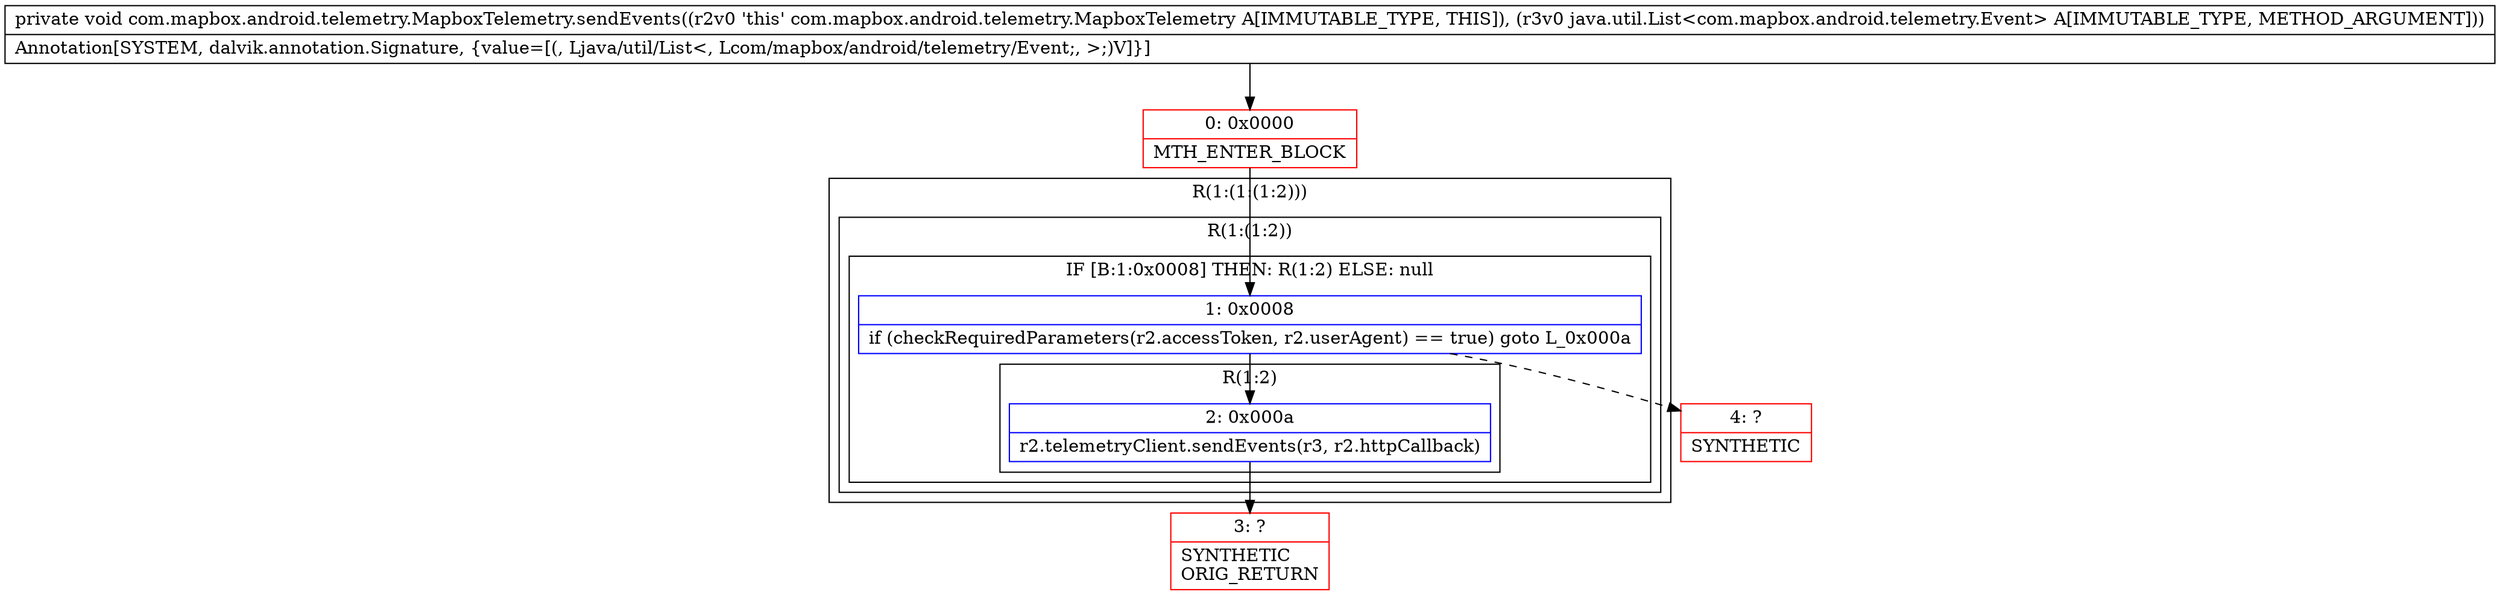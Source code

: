 digraph "CFG forcom.mapbox.android.telemetry.MapboxTelemetry.sendEvents(Ljava\/util\/List;)V" {
subgraph cluster_Region_972946860 {
label = "R(1:(1:(1:2)))";
node [shape=record,color=blue];
subgraph cluster_Region_2037074336 {
label = "R(1:(1:2))";
node [shape=record,color=blue];
subgraph cluster_IfRegion_676495006 {
label = "IF [B:1:0x0008] THEN: R(1:2) ELSE: null";
node [shape=record,color=blue];
Node_1 [shape=record,label="{1\:\ 0x0008|if (checkRequiredParameters(r2.accessToken, r2.userAgent) == true) goto L_0x000a\l}"];
subgraph cluster_Region_50647069 {
label = "R(1:2)";
node [shape=record,color=blue];
Node_2 [shape=record,label="{2\:\ 0x000a|r2.telemetryClient.sendEvents(r3, r2.httpCallback)\l}"];
}
}
}
}
Node_0 [shape=record,color=red,label="{0\:\ 0x0000|MTH_ENTER_BLOCK\l}"];
Node_3 [shape=record,color=red,label="{3\:\ ?|SYNTHETIC\lORIG_RETURN\l}"];
Node_4 [shape=record,color=red,label="{4\:\ ?|SYNTHETIC\l}"];
MethodNode[shape=record,label="{private void com.mapbox.android.telemetry.MapboxTelemetry.sendEvents((r2v0 'this' com.mapbox.android.telemetry.MapboxTelemetry A[IMMUTABLE_TYPE, THIS]), (r3v0 java.util.List\<com.mapbox.android.telemetry.Event\> A[IMMUTABLE_TYPE, METHOD_ARGUMENT]))  | Annotation[SYSTEM, dalvik.annotation.Signature, \{value=[(, Ljava\/util\/List\<, Lcom\/mapbox\/android\/telemetry\/Event;, \>;)V]\}]\l}"];
MethodNode -> Node_0;
Node_1 -> Node_2;
Node_1 -> Node_4[style=dashed];
Node_2 -> Node_3;
Node_0 -> Node_1;
}

